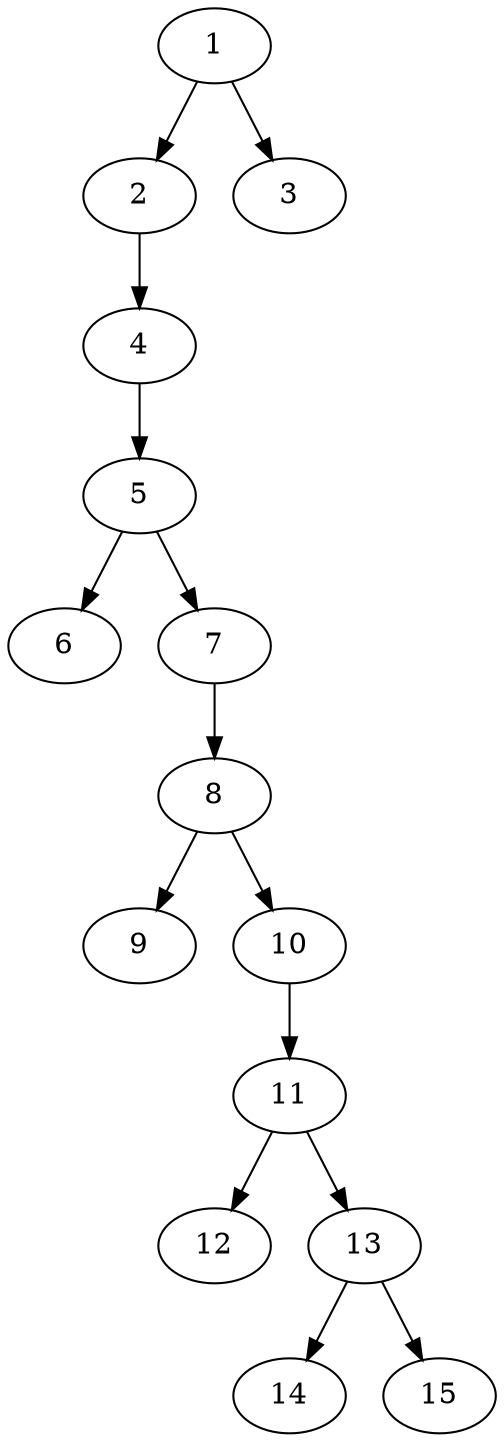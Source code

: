 // DAG (tier=1-easy, mode=data, n=15, ccr=0.330, fat=0.385, density=0.353, regular=0.629, jump=0.096, mindata=1048576, maxdata=8388608)
// DAG automatically generated by daggen at Sun Aug 24 16:33:33 2025
// /home/ermia/Project/Environments/daggen/bin/daggen --dot --ccr 0.330 --fat 0.385 --regular 0.629 --density 0.353 --jump 0.096 --mindata 1048576 --maxdata 8388608 -n 15 
digraph G {
  1 [size="48895559553897201664", alpha="0.16", expect_size="24447779776948600832"]
  1 -> 2 [size ="106971873148928"]
  1 -> 3 [size ="106971873148928"]
  2 [size="1935258534846072", alpha="0.01", expect_size="967629267423036"]
  2 -> 4 [size ="119099979988992"]
  3 [size="120730476608831936", alpha="0.16", expect_size="60365238304415968"]
  4 [size="15216566646036638", alpha="0.12", expect_size="7608283323018319"]
  4 -> 5 [size ="416816518135808"]
  5 [size="553670573676005312", alpha="0.19", expect_size="276835286838002656"]
  5 -> 6 [size ="196995687907328"]
  5 -> 7 [size ="196995687907328"]
  6 [size="2286161500653134", alpha="0.14", expect_size="1143080750326567"]
  7 [size="1888085600980959232", alpha="0.17", expect_size="944042800490479616"]
  7 -> 8 [size ="12220935176192"]
  8 [size="90905504471375151104", alpha="0.17", expect_size="45452752235687575552"]
  8 -> 9 [size ="161739752603648"]
  8 -> 10 [size ="161739752603648"]
  9 [size="240563062089591", alpha="0.08", expect_size="120281531044795"]
  10 [size="151031533889581024", alpha="0.13", expect_size="75515766944790512"]
  10 -> 11 [size ="86275566600192"]
  11 [size="759165539691655936", alpha="0.16", expect_size="379582769845827968"]
  11 -> 12 [size ="515347790692352"]
  11 -> 13 [size ="515347790692352"]
  12 [size="777753692923357312", alpha="0.09", expect_size="388876846461678656"]
  13 [size="6265545251386495", alpha="0.13", expect_size="3132772625693247"]
  13 -> 14 [size ="147622933299200"]
  13 -> 15 [size ="147622933299200"]
  14 [size="3549894658630142", alpha="0.05", expect_size="1774947329315071"]
  15 [size="836310419762651", alpha="0.11", expect_size="418155209881325"]
}